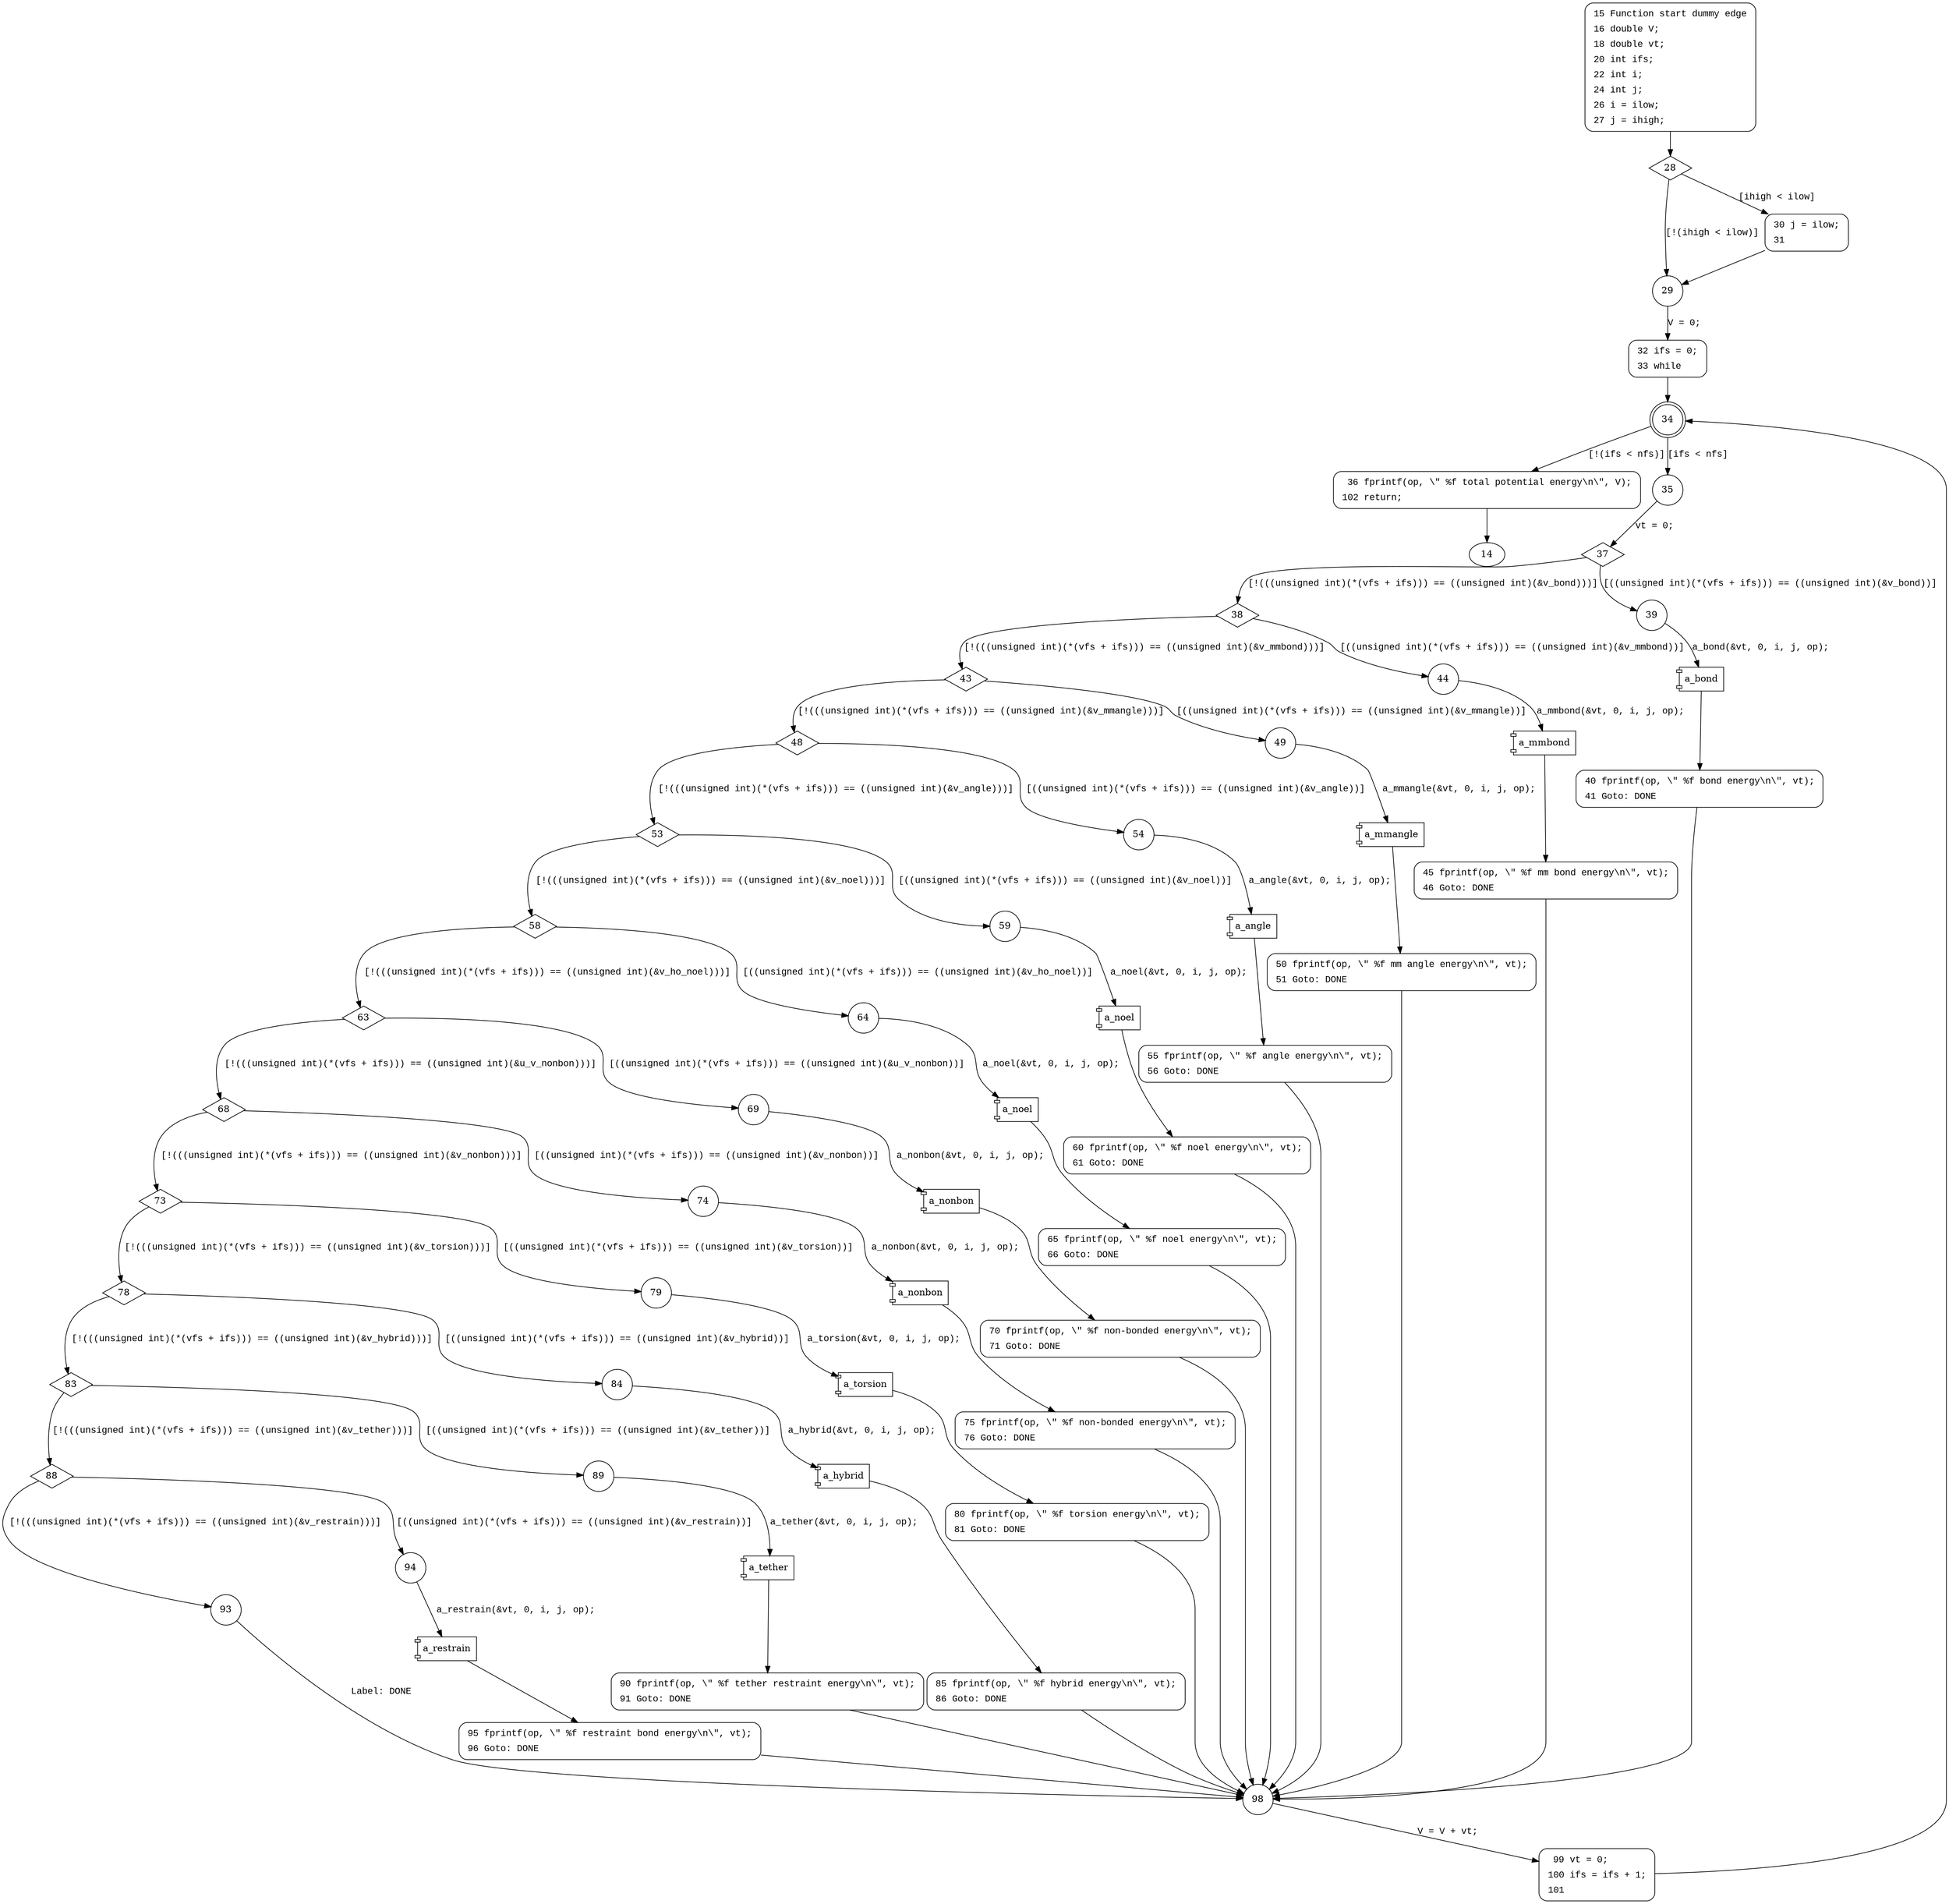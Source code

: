 digraph analyze {
28 [shape="diamond"]
29 [shape="circle"]
30 [shape="circle"]
32 [shape="circle"]
34 [shape="doublecircle"]
36 [shape="circle"]
35 [shape="circle"]
37 [shape="diamond"]
38 [shape="diamond"]
39 [shape="circle"]
40 [shape="circle"]
98 [shape="circle"]
99 [shape="circle"]
43 [shape="diamond"]
44 [shape="circle"]
45 [shape="circle"]
48 [shape="diamond"]
49 [shape="circle"]
50 [shape="circle"]
53 [shape="diamond"]
54 [shape="circle"]
55 [shape="circle"]
58 [shape="diamond"]
59 [shape="circle"]
60 [shape="circle"]
63 [shape="diamond"]
64 [shape="circle"]
65 [shape="circle"]
68 [shape="diamond"]
69 [shape="circle"]
70 [shape="circle"]
73 [shape="diamond"]
74 [shape="circle"]
75 [shape="circle"]
78 [shape="diamond"]
79 [shape="circle"]
80 [shape="circle"]
83 [shape="diamond"]
84 [shape="circle"]
85 [shape="circle"]
88 [shape="diamond"]
89 [shape="circle"]
90 [shape="circle"]
93 [shape="circle"]
94 [shape="circle"]
95 [shape="circle"]
15 [style="filled,bold" penwidth="1" fillcolor="white" fontname="Courier New" shape="Mrecord" label=<<table border="0" cellborder="0" cellpadding="3" bgcolor="white"><tr><td align="right">15</td><td align="left">Function start dummy edge</td></tr><tr><td align="right">16</td><td align="left">double V;</td></tr><tr><td align="right">18</td><td align="left">double vt;</td></tr><tr><td align="right">20</td><td align="left">int ifs;</td></tr><tr><td align="right">22</td><td align="left">int i;</td></tr><tr><td align="right">24</td><td align="left">int j;</td></tr><tr><td align="right">26</td><td align="left">i = ilow;</td></tr><tr><td align="right">27</td><td align="left">j = ihigh;</td></tr></table>>]
15 -> 28[label=""]
30 [style="filled,bold" penwidth="1" fillcolor="white" fontname="Courier New" shape="Mrecord" label=<<table border="0" cellborder="0" cellpadding="3" bgcolor="white"><tr><td align="right">30</td><td align="left">j = ilow;</td></tr><tr><td align="right">31</td><td align="left"></td></tr></table>>]
30 -> 29[label=""]
32 [style="filled,bold" penwidth="1" fillcolor="white" fontname="Courier New" shape="Mrecord" label=<<table border="0" cellborder="0" cellpadding="3" bgcolor="white"><tr><td align="right">32</td><td align="left">ifs = 0;</td></tr><tr><td align="right">33</td><td align="left">while</td></tr></table>>]
32 -> 34[label=""]
40 [style="filled,bold" penwidth="1" fillcolor="white" fontname="Courier New" shape="Mrecord" label=<<table border="0" cellborder="0" cellpadding="3" bgcolor="white"><tr><td align="right">40</td><td align="left">fprintf(op, \" %f bond energy\n\", vt);</td></tr><tr><td align="right">41</td><td align="left">Goto: DONE</td></tr></table>>]
40 -> 98[label=""]
99 [style="filled,bold" penwidth="1" fillcolor="white" fontname="Courier New" shape="Mrecord" label=<<table border="0" cellborder="0" cellpadding="3" bgcolor="white"><tr><td align="right">99</td><td align="left">vt = 0;</td></tr><tr><td align="right">100</td><td align="left">ifs = ifs + 1;</td></tr><tr><td align="right">101</td><td align="left"></td></tr></table>>]
99 -> 34[label=""]
45 [style="filled,bold" penwidth="1" fillcolor="white" fontname="Courier New" shape="Mrecord" label=<<table border="0" cellborder="0" cellpadding="3" bgcolor="white"><tr><td align="right">45</td><td align="left">fprintf(op, \" %f mm bond energy\n\", vt);</td></tr><tr><td align="right">46</td><td align="left">Goto: DONE</td></tr></table>>]
45 -> 98[label=""]
50 [style="filled,bold" penwidth="1" fillcolor="white" fontname="Courier New" shape="Mrecord" label=<<table border="0" cellborder="0" cellpadding="3" bgcolor="white"><tr><td align="right">50</td><td align="left">fprintf(op, \" %f mm angle energy\n\", vt);</td></tr><tr><td align="right">51</td><td align="left">Goto: DONE</td></tr></table>>]
50 -> 98[label=""]
55 [style="filled,bold" penwidth="1" fillcolor="white" fontname="Courier New" shape="Mrecord" label=<<table border="0" cellborder="0" cellpadding="3" bgcolor="white"><tr><td align="right">55</td><td align="left">fprintf(op, \" %f angle energy\n\", vt);</td></tr><tr><td align="right">56</td><td align="left">Goto: DONE</td></tr></table>>]
55 -> 98[label=""]
60 [style="filled,bold" penwidth="1" fillcolor="white" fontname="Courier New" shape="Mrecord" label=<<table border="0" cellborder="0" cellpadding="3" bgcolor="white"><tr><td align="right">60</td><td align="left">fprintf(op, \" %f noel energy\n\", vt);</td></tr><tr><td align="right">61</td><td align="left">Goto: DONE</td></tr></table>>]
60 -> 98[label=""]
65 [style="filled,bold" penwidth="1" fillcolor="white" fontname="Courier New" shape="Mrecord" label=<<table border="0" cellborder="0" cellpadding="3" bgcolor="white"><tr><td align="right">65</td><td align="left">fprintf(op, \" %f noel energy\n\", vt);</td></tr><tr><td align="right">66</td><td align="left">Goto: DONE</td></tr></table>>]
65 -> 98[label=""]
70 [style="filled,bold" penwidth="1" fillcolor="white" fontname="Courier New" shape="Mrecord" label=<<table border="0" cellborder="0" cellpadding="3" bgcolor="white"><tr><td align="right">70</td><td align="left">fprintf(op, \" %f non-bonded energy\n\", vt);</td></tr><tr><td align="right">71</td><td align="left">Goto: DONE</td></tr></table>>]
70 -> 98[label=""]
75 [style="filled,bold" penwidth="1" fillcolor="white" fontname="Courier New" shape="Mrecord" label=<<table border="0" cellborder="0" cellpadding="3" bgcolor="white"><tr><td align="right">75</td><td align="left">fprintf(op, \" %f non-bonded energy\n\", vt);</td></tr><tr><td align="right">76</td><td align="left">Goto: DONE</td></tr></table>>]
75 -> 98[label=""]
80 [style="filled,bold" penwidth="1" fillcolor="white" fontname="Courier New" shape="Mrecord" label=<<table border="0" cellborder="0" cellpadding="3" bgcolor="white"><tr><td align="right">80</td><td align="left">fprintf(op, \" %f torsion energy\n\", vt);</td></tr><tr><td align="right">81</td><td align="left">Goto: DONE</td></tr></table>>]
80 -> 98[label=""]
85 [style="filled,bold" penwidth="1" fillcolor="white" fontname="Courier New" shape="Mrecord" label=<<table border="0" cellborder="0" cellpadding="3" bgcolor="white"><tr><td align="right">85</td><td align="left">fprintf(op, \" %f hybrid energy\n\", vt);</td></tr><tr><td align="right">86</td><td align="left">Goto: DONE</td></tr></table>>]
85 -> 98[label=""]
90 [style="filled,bold" penwidth="1" fillcolor="white" fontname="Courier New" shape="Mrecord" label=<<table border="0" cellborder="0" cellpadding="3" bgcolor="white"><tr><td align="right">90</td><td align="left">fprintf(op, \" %f tether restraint energy\n\", vt);</td></tr><tr><td align="right">91</td><td align="left">Goto: DONE</td></tr></table>>]
90 -> 98[label=""]
95 [style="filled,bold" penwidth="1" fillcolor="white" fontname="Courier New" shape="Mrecord" label=<<table border="0" cellborder="0" cellpadding="3" bgcolor="white"><tr><td align="right">95</td><td align="left">fprintf(op, \" %f restraint bond energy\n\", vt);</td></tr><tr><td align="right">96</td><td align="left">Goto: DONE</td></tr></table>>]
95 -> 98[label=""]
36 [style="filled,bold" penwidth="1" fillcolor="white" fontname="Courier New" shape="Mrecord" label=<<table border="0" cellborder="0" cellpadding="3" bgcolor="white"><tr><td align="right">36</td><td align="left">fprintf(op, \" %f total potential energy\n\", V);</td></tr><tr><td align="right">102</td><td align="left">return;</td></tr></table>>]
36 -> 14[label=""]
28 -> 29 [label="[!(ihigh < ilow)]" fontname="Courier New"]
28 -> 30 [label="[ihigh < ilow]" fontname="Courier New"]
29 -> 32 [label="V = 0;" fontname="Courier New"]
34 -> 36 [label="[!(ifs < nfs)]" fontname="Courier New"]
34 -> 35 [label="[ifs < nfs]" fontname="Courier New"]
37 -> 38 [label="[!(((unsigned int)(*(vfs + ifs))) == ((unsigned int)(&v_bond)))]" fontname="Courier New"]
37 -> 39 [label="[((unsigned int)(*(vfs + ifs))) == ((unsigned int)(&v_bond))]" fontname="Courier New"]
100091 [shape="component" label="a_bond"]
39 -> 100091 [label="a_bond(&vt, 0, i, j, op);" fontname="Courier New"]
100091 -> 40 [label="" fontname="Courier New"]
98 -> 99 [label="V = V + vt;" fontname="Courier New"]
38 -> 43 [label="[!(((unsigned int)(*(vfs + ifs))) == ((unsigned int)(&v_mmbond)))]" fontname="Courier New"]
38 -> 44 [label="[((unsigned int)(*(vfs + ifs))) == ((unsigned int)(&v_mmbond))]" fontname="Courier New"]
100092 [shape="component" label="a_mmbond"]
44 -> 100092 [label="a_mmbond(&vt, 0, i, j, op);" fontname="Courier New"]
100092 -> 45 [label="" fontname="Courier New"]
43 -> 48 [label="[!(((unsigned int)(*(vfs + ifs))) == ((unsigned int)(&v_mmangle)))]" fontname="Courier New"]
43 -> 49 [label="[((unsigned int)(*(vfs + ifs))) == ((unsigned int)(&v_mmangle))]" fontname="Courier New"]
100093 [shape="component" label="a_mmangle"]
49 -> 100093 [label="a_mmangle(&vt, 0, i, j, op);" fontname="Courier New"]
100093 -> 50 [label="" fontname="Courier New"]
48 -> 53 [label="[!(((unsigned int)(*(vfs + ifs))) == ((unsigned int)(&v_angle)))]" fontname="Courier New"]
48 -> 54 [label="[((unsigned int)(*(vfs + ifs))) == ((unsigned int)(&v_angle))]" fontname="Courier New"]
100094 [shape="component" label="a_angle"]
54 -> 100094 [label="a_angle(&vt, 0, i, j, op);" fontname="Courier New"]
100094 -> 55 [label="" fontname="Courier New"]
53 -> 58 [label="[!(((unsigned int)(*(vfs + ifs))) == ((unsigned int)(&v_noel)))]" fontname="Courier New"]
53 -> 59 [label="[((unsigned int)(*(vfs + ifs))) == ((unsigned int)(&v_noel))]" fontname="Courier New"]
100095 [shape="component" label="a_noel"]
59 -> 100095 [label="a_noel(&vt, 0, i, j, op);" fontname="Courier New"]
100095 -> 60 [label="" fontname="Courier New"]
58 -> 63 [label="[!(((unsigned int)(*(vfs + ifs))) == ((unsigned int)(&v_ho_noel)))]" fontname="Courier New"]
58 -> 64 [label="[((unsigned int)(*(vfs + ifs))) == ((unsigned int)(&v_ho_noel))]" fontname="Courier New"]
100096 [shape="component" label="a_noel"]
64 -> 100096 [label="a_noel(&vt, 0, i, j, op);" fontname="Courier New"]
100096 -> 65 [label="" fontname="Courier New"]
63 -> 68 [label="[!(((unsigned int)(*(vfs + ifs))) == ((unsigned int)(&u_v_nonbon)))]" fontname="Courier New"]
63 -> 69 [label="[((unsigned int)(*(vfs + ifs))) == ((unsigned int)(&u_v_nonbon))]" fontname="Courier New"]
100097 [shape="component" label="a_nonbon"]
69 -> 100097 [label="a_nonbon(&vt, 0, i, j, op);" fontname="Courier New"]
100097 -> 70 [label="" fontname="Courier New"]
68 -> 73 [label="[!(((unsigned int)(*(vfs + ifs))) == ((unsigned int)(&v_nonbon)))]" fontname="Courier New"]
68 -> 74 [label="[((unsigned int)(*(vfs + ifs))) == ((unsigned int)(&v_nonbon))]" fontname="Courier New"]
100098 [shape="component" label="a_nonbon"]
74 -> 100098 [label="a_nonbon(&vt, 0, i, j, op);" fontname="Courier New"]
100098 -> 75 [label="" fontname="Courier New"]
73 -> 78 [label="[!(((unsigned int)(*(vfs + ifs))) == ((unsigned int)(&v_torsion)))]" fontname="Courier New"]
73 -> 79 [label="[((unsigned int)(*(vfs + ifs))) == ((unsigned int)(&v_torsion))]" fontname="Courier New"]
100099 [shape="component" label="a_torsion"]
79 -> 100099 [label="a_torsion(&vt, 0, i, j, op);" fontname="Courier New"]
100099 -> 80 [label="" fontname="Courier New"]
78 -> 83 [label="[!(((unsigned int)(*(vfs + ifs))) == ((unsigned int)(&v_hybrid)))]" fontname="Courier New"]
78 -> 84 [label="[((unsigned int)(*(vfs + ifs))) == ((unsigned int)(&v_hybrid))]" fontname="Courier New"]
100100 [shape="component" label="a_hybrid"]
84 -> 100100 [label="a_hybrid(&vt, 0, i, j, op);" fontname="Courier New"]
100100 -> 85 [label="" fontname="Courier New"]
83 -> 88 [label="[!(((unsigned int)(*(vfs + ifs))) == ((unsigned int)(&v_tether)))]" fontname="Courier New"]
83 -> 89 [label="[((unsigned int)(*(vfs + ifs))) == ((unsigned int)(&v_tether))]" fontname="Courier New"]
100101 [shape="component" label="a_tether"]
89 -> 100101 [label="a_tether(&vt, 0, i, j, op);" fontname="Courier New"]
100101 -> 90 [label="" fontname="Courier New"]
88 -> 93 [label="[!(((unsigned int)(*(vfs + ifs))) == ((unsigned int)(&v_restrain)))]" fontname="Courier New"]
88 -> 94 [label="[((unsigned int)(*(vfs + ifs))) == ((unsigned int)(&v_restrain))]" fontname="Courier New"]
100102 [shape="component" label="a_restrain"]
94 -> 100102 [label="a_restrain(&vt, 0, i, j, op);" fontname="Courier New"]
100102 -> 95 [label="" fontname="Courier New"]
93 -> 98 [label="Label: DONE" fontname="Courier New"]
35 -> 37 [label="vt = 0;" fontname="Courier New"]
}